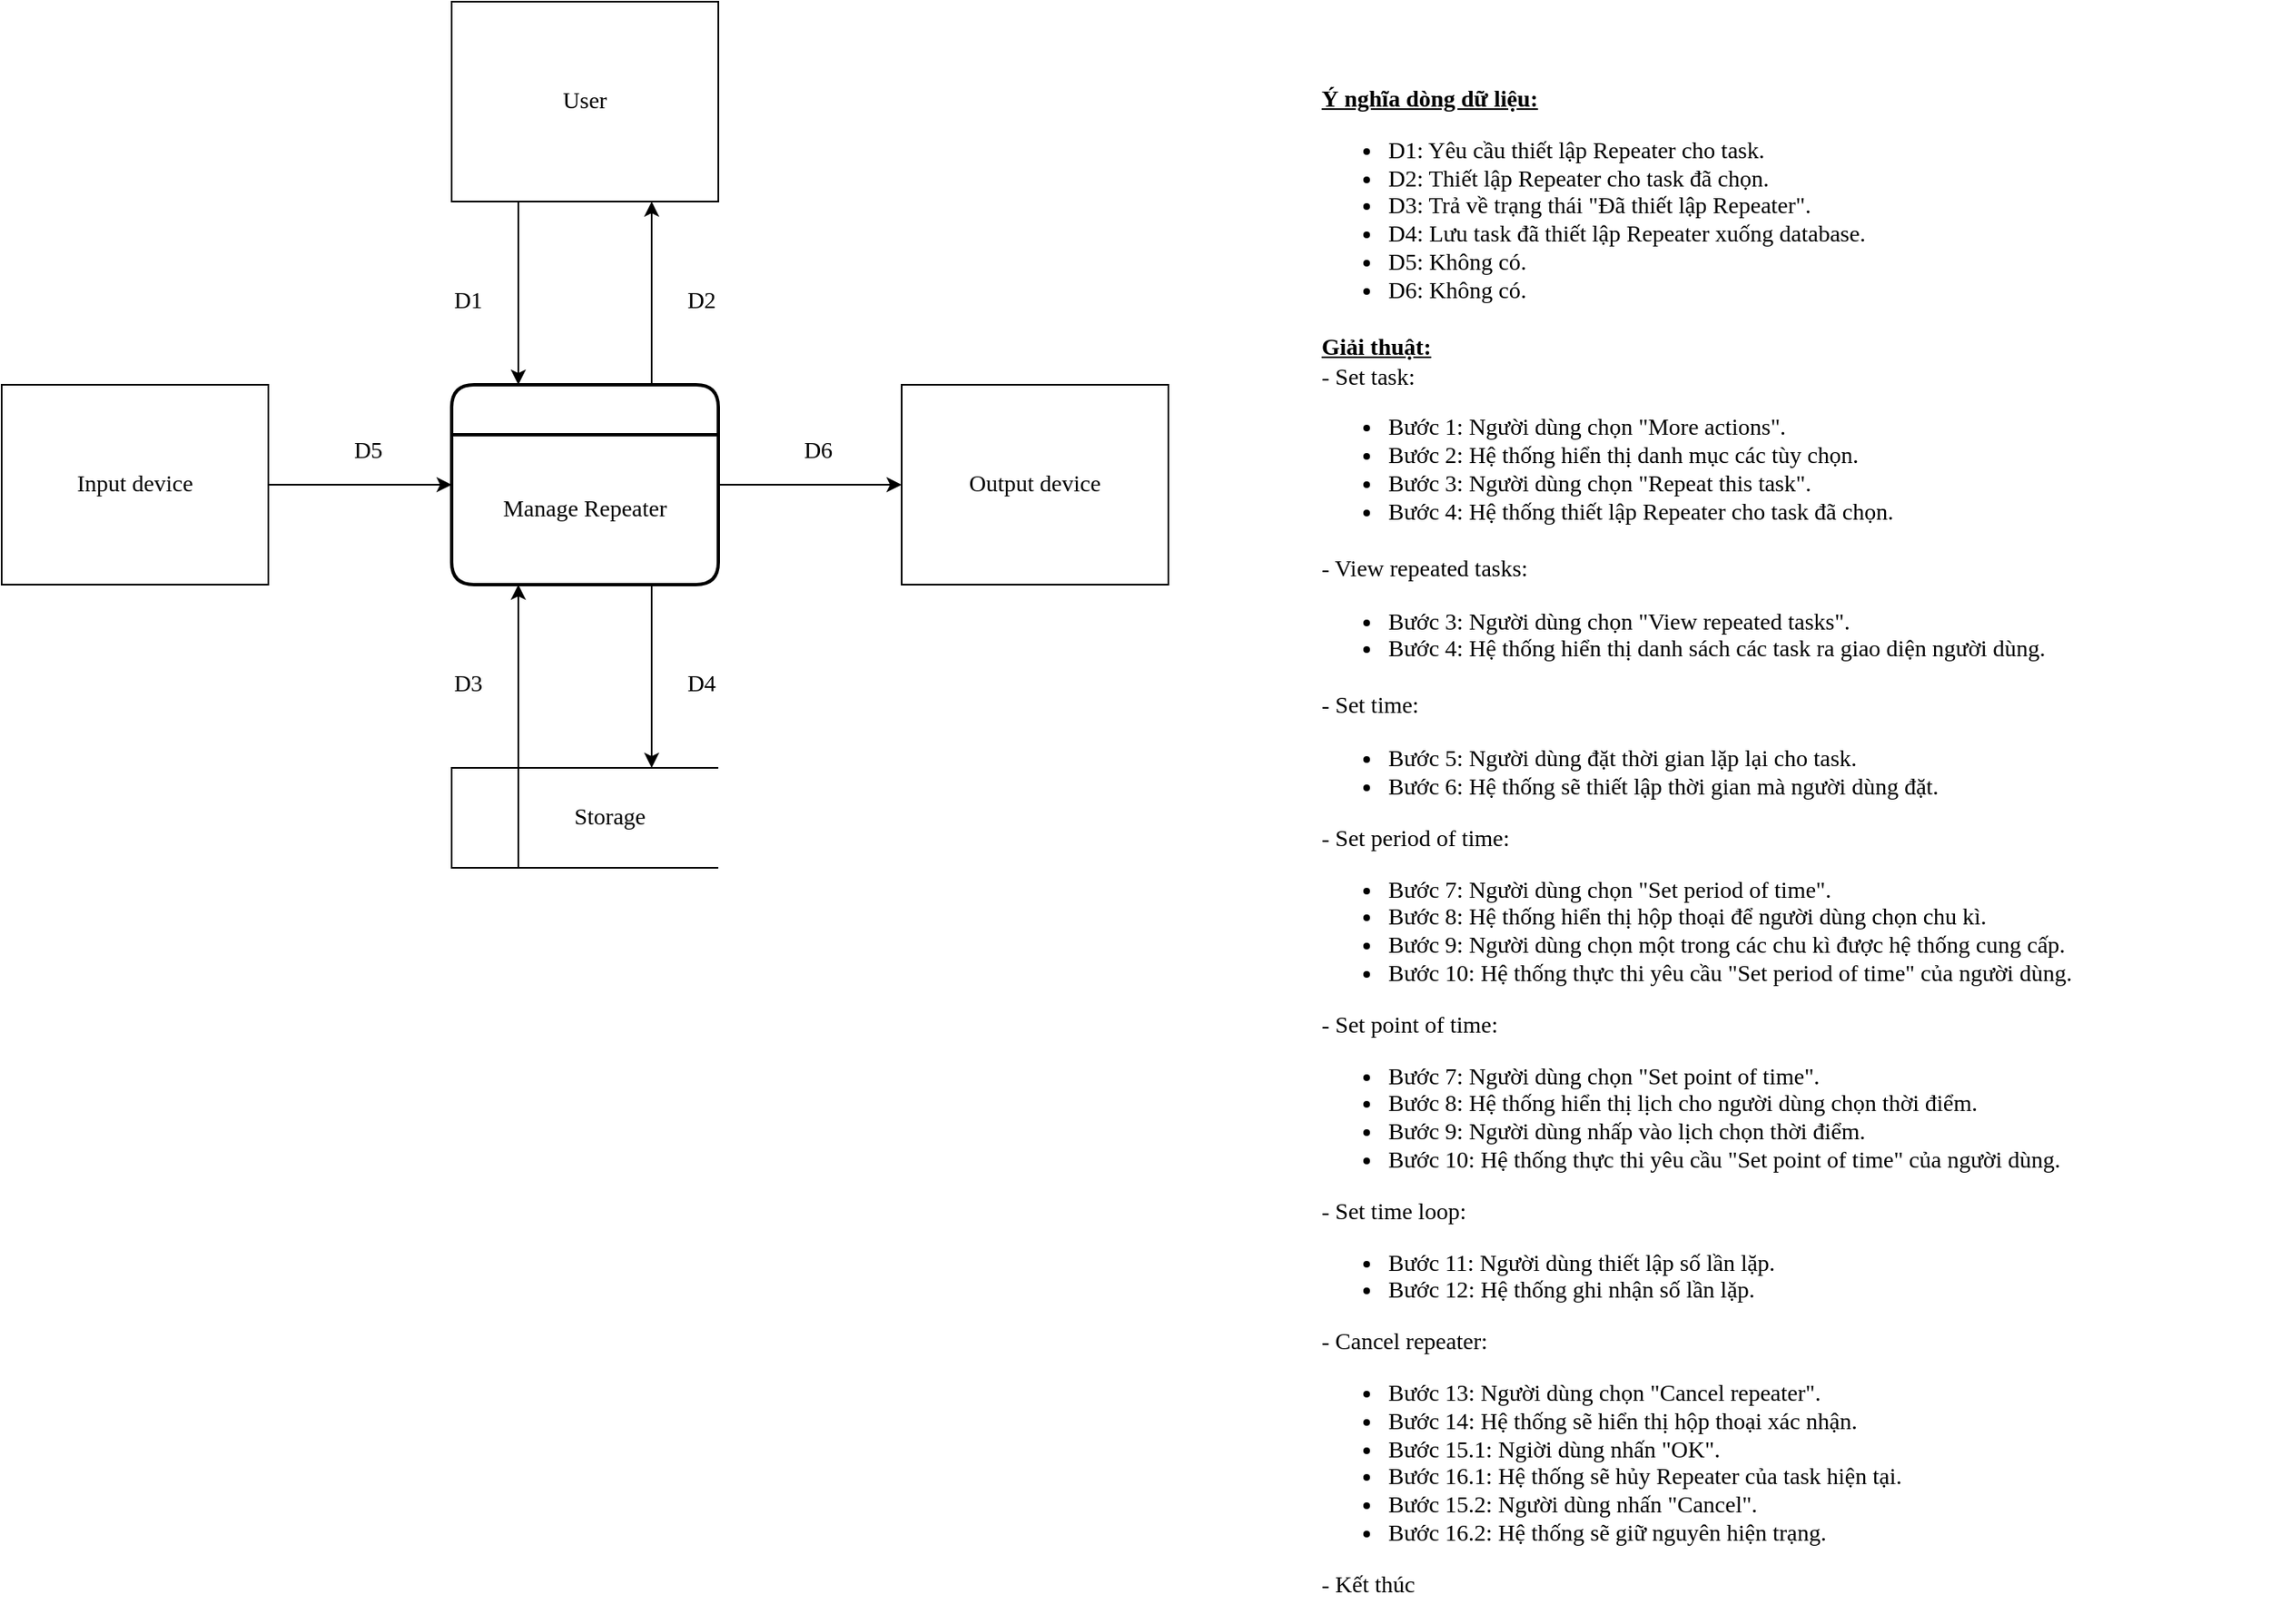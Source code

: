<mxfile version="13.9.2" type="device"><diagram id="UcAlx9LKCtfhvYg-n_RA" name="Page-1"><mxGraphModel dx="868" dy="450" grid="1" gridSize="10" guides="1" tooltips="1" connect="1" arrows="1" fold="1" page="1" pageScale="1" pageWidth="1654" pageHeight="1169" math="0" shadow="0"><root><mxCell id="0"/><mxCell id="1" parent="0"/><mxCell id="OMEu2LLnPOWpIZpawx8r-12" style="edgeStyle=orthogonalEdgeStyle;rounded=0;orthogonalLoop=1;jettySize=auto;html=1;entryX=0.25;entryY=1;entryDx=0;entryDy=0;fontFamily=Verdana;fontSize=14;" parent="1" source="FytmKhEnmk9eOU4Iz8xG-1" target="OMEu2LLnPOWpIZpawx8r-2" edge="1"><mxGeometry relative="1" as="geometry"><Array as="points"><mxPoint x="320" y="430"/><mxPoint x="320" y="430"/></Array></mxGeometry></mxCell><mxCell id="FytmKhEnmk9eOU4Iz8xG-1" value="" style="strokeWidth=1;html=1;shape=mxgraph.flowchart.annotation_1;align=left;pointerEvents=1;fontFamily=Verdana;fontSize=14;" parent="1" vertex="1"><mxGeometry x="280" y="470" width="160" height="60" as="geometry"/></mxCell><mxCell id="OMEu2LLnPOWpIZpawx8r-3" style="edgeStyle=orthogonalEdgeStyle;rounded=0;orthogonalLoop=1;jettySize=auto;html=1;entryX=0;entryY=0.5;entryDx=0;entryDy=0;fontFamily=Verdana;fontSize=14;" parent="1" source="FytmKhEnmk9eOU4Iz8xG-3" target="FytmKhEnmk9eOU4Iz8xG-4" edge="1"><mxGeometry relative="1" as="geometry"/></mxCell><mxCell id="FytmKhEnmk9eOU4Iz8xG-3" value="Input device" style="rounded=0;whiteSpace=wrap;html=1;fontFamily=Verdana;fontSize=14;" parent="1" vertex="1"><mxGeometry x="10" y="240" width="160" height="120" as="geometry"/></mxCell><mxCell id="OMEu2LLnPOWpIZpawx8r-5" style="edgeStyle=orthogonalEdgeStyle;rounded=0;orthogonalLoop=1;jettySize=auto;html=1;entryX=0;entryY=0.5;entryDx=0;entryDy=0;fontFamily=Verdana;fontSize=14;" parent="1" source="FytmKhEnmk9eOU4Iz8xG-4" target="FytmKhEnmk9eOU4Iz8xG-14" edge="1"><mxGeometry relative="1" as="geometry"/></mxCell><mxCell id="OMEu2LLnPOWpIZpawx8r-7" style="edgeStyle=orthogonalEdgeStyle;rounded=0;orthogonalLoop=1;jettySize=auto;html=1;exitX=0.75;exitY=0;exitDx=0;exitDy=0;entryX=0.75;entryY=1;entryDx=0;entryDy=0;fontFamily=Verdana;fontSize=14;" parent="1" source="FytmKhEnmk9eOU4Iz8xG-4" target="FytmKhEnmk9eOU4Iz8xG-12" edge="1"><mxGeometry relative="1" as="geometry"/></mxCell><mxCell id="FytmKhEnmk9eOU4Iz8xG-4" value="" style="swimlane;childLayout=stackLayout;horizontal=1;startSize=30;horizontalStack=0;rounded=1;fontSize=14;fontStyle=0;strokeWidth=2;resizeParent=0;resizeLast=1;shadow=0;dashed=0;align=center;html=1;fontFamily=Verdana;" parent="1" vertex="1"><mxGeometry x="280" y="240" width="160" height="120" as="geometry"><mxRectangle x="160" y="200" width="50" height="30" as="alternateBounds"/></mxGeometry></mxCell><mxCell id="OMEu2LLnPOWpIZpawx8r-2" value="Manage Repeater" style="text;html=1;strokeColor=none;fillColor=none;align=center;verticalAlign=middle;whiteSpace=wrap;rounded=0;fontFamily=Verdana;fontSize=14;" parent="FytmKhEnmk9eOU4Iz8xG-4" vertex="1"><mxGeometry y="30" width="160" height="90" as="geometry"/></mxCell><mxCell id="FytmKhEnmk9eOU4Iz8xG-5" value="" style="endArrow=none;html=1;fontFamily=Verdana;fontSize=14;" parent="1" edge="1"><mxGeometry width="50" height="50" relative="1" as="geometry"><mxPoint x="320" y="530" as="sourcePoint"/><mxPoint x="320" y="470" as="targetPoint"/></mxGeometry></mxCell><mxCell id="OMEu2LLnPOWpIZpawx8r-6" style="edgeStyle=orthogonalEdgeStyle;rounded=0;orthogonalLoop=1;jettySize=auto;html=1;exitX=0.25;exitY=1;exitDx=0;exitDy=0;entryX=0.25;entryY=0;entryDx=0;entryDy=0;fontFamily=Verdana;fontSize=14;" parent="1" source="FytmKhEnmk9eOU4Iz8xG-12" target="FytmKhEnmk9eOU4Iz8xG-4" edge="1"><mxGeometry relative="1" as="geometry"/></mxCell><mxCell id="FytmKhEnmk9eOU4Iz8xG-12" value="User" style="rounded=0;whiteSpace=wrap;html=1;fontFamily=Verdana;fontSize=14;" parent="1" vertex="1"><mxGeometry x="280" y="10" width="160" height="120" as="geometry"/></mxCell><mxCell id="FytmKhEnmk9eOU4Iz8xG-14" value="Output device" style="rounded=0;whiteSpace=wrap;html=1;fontFamily=Verdana;fontSize=14;" parent="1" vertex="1"><mxGeometry x="550" y="240" width="160" height="120" as="geometry"/></mxCell><mxCell id="OMEu2LLnPOWpIZpawx8r-1" value="&lt;font style=&quot;font-size: 14px&quot;&gt;Storage&lt;/font&gt;" style="text;html=1;strokeColor=none;fillColor=none;align=center;verticalAlign=middle;whiteSpace=wrap;rounded=0;fontFamily=Verdana;fontSize=14;" parent="1" vertex="1"><mxGeometry x="340" y="490" width="70" height="20" as="geometry"/></mxCell><mxCell id="OMEu2LLnPOWpIZpawx8r-10" style="edgeStyle=orthogonalEdgeStyle;rounded=0;orthogonalLoop=1;jettySize=auto;html=1;exitX=0.75;exitY=1;exitDx=0;exitDy=0;entryX=0.75;entryY=0;entryDx=0;entryDy=0;entryPerimeter=0;fontFamily=Verdana;fontSize=14;" parent="1" source="OMEu2LLnPOWpIZpawx8r-2" target="FytmKhEnmk9eOU4Iz8xG-1" edge="1"><mxGeometry relative="1" as="geometry"/></mxCell><mxCell id="OMEu2LLnPOWpIZpawx8r-13" value="D5" style="text;html=1;strokeColor=none;fillColor=none;align=center;verticalAlign=middle;whiteSpace=wrap;rounded=0;fontFamily=Verdana;fontSize=14;" parent="1" vertex="1"><mxGeometry x="210" y="270" width="40" height="20" as="geometry"/></mxCell><mxCell id="OMEu2LLnPOWpIZpawx8r-14" value="D6" style="text;html=1;strokeColor=none;fillColor=none;align=center;verticalAlign=middle;whiteSpace=wrap;rounded=0;fontFamily=Verdana;fontSize=14;" parent="1" vertex="1"><mxGeometry x="480" y="270" width="40" height="20" as="geometry"/></mxCell><mxCell id="OMEu2LLnPOWpIZpawx8r-15" value="D3" style="text;html=1;strokeColor=none;fillColor=none;align=center;verticalAlign=middle;whiteSpace=wrap;rounded=0;fontFamily=Verdana;fontSize=14;" parent="1" vertex="1"><mxGeometry x="270" y="410" width="40" height="20" as="geometry"/></mxCell><mxCell id="OMEu2LLnPOWpIZpawx8r-16" value="D4" style="text;html=1;strokeColor=none;fillColor=none;align=center;verticalAlign=middle;whiteSpace=wrap;rounded=0;fontFamily=Verdana;fontSize=14;" parent="1" vertex="1"><mxGeometry x="410" y="410" width="40" height="20" as="geometry"/></mxCell><mxCell id="OMEu2LLnPOWpIZpawx8r-17" value="D2" style="text;html=1;strokeColor=none;fillColor=none;align=center;verticalAlign=middle;whiteSpace=wrap;rounded=0;fontFamily=Verdana;fontSize=14;" parent="1" vertex="1"><mxGeometry x="410" y="180" width="40" height="20" as="geometry"/></mxCell><mxCell id="OMEu2LLnPOWpIZpawx8r-18" value="D1" style="text;html=1;strokeColor=none;fillColor=none;align=center;verticalAlign=middle;whiteSpace=wrap;rounded=0;fontFamily=Verdana;fontSize=14;" parent="1" vertex="1"><mxGeometry x="270" y="180" width="40" height="20" as="geometry"/></mxCell><mxCell id="OMEu2LLnPOWpIZpawx8r-21" value="&lt;p style=&quot;line-height: 120%&quot;&gt;&lt;/p&gt;&lt;blockquote style=&quot;text-align: justify ; margin: 0px 0px 0px 40px ; border: none ; padding: 0px&quot;&gt;&lt;u&gt;&lt;b style=&quot;line-height: 120%&quot;&gt;Ý nghĩa dòng dữ liệu:&lt;/b&gt;&lt;/u&gt;&lt;/blockquote&gt;&lt;blockquote style=&quot;text-align: justify ; margin: 0px 0px 0px 40px ; border: none ; padding: 0px ; line-height: 150%&quot;&gt;&lt;ul&gt;&lt;li style=&quot;line-height: 120%&quot;&gt;D1: Yêu cầu thiết lập Repeater cho task.&lt;/li&gt;&lt;li style=&quot;line-height: 120%&quot;&gt;D2: Thiết lập Repeater cho task đã chọn.&lt;/li&gt;&lt;li style=&quot;line-height: 120%&quot;&gt;D3: Trả về trạng thái &quot;Đã thiết lập Repeater&quot;.&lt;/li&gt;&lt;li style=&quot;line-height: 120%&quot;&gt;D4: Lưu task đã thiết lập Repeater xuống database.&lt;/li&gt;&lt;li style=&quot;line-height: 120%&quot;&gt;D5: Không có.&lt;/li&gt;&lt;li style=&quot;line-height: 120%&quot;&gt;D6: Không có.&lt;/li&gt;&lt;/ul&gt;&lt;/blockquote&gt;&lt;blockquote style=&quot;text-align: justify ; margin: 0px 0px 0px 40px ; border: none ; padding: 0px ; line-height: 150%&quot;&gt;&lt;b&gt;&lt;u style=&quot;line-height: 120%&quot;&gt;Giải thuật:&lt;/u&gt;&lt;/b&gt;&lt;/blockquote&gt;&lt;blockquote style=&quot;text-align: justify ; margin: 0px 0px 0px 40px ; border: none ; padding: 0px ; line-height: 120%&quot;&gt;- Set task:&lt;/blockquote&gt;&lt;blockquote style=&quot;text-align: justify ; margin: 0px 0px 0px 40px ; border: none ; padding: 0px ; line-height: 150%&quot;&gt;&lt;ul&gt;&lt;li style=&quot;line-height: 120%&quot;&gt;Bước 1: Người dùng chọn &quot;More actions&quot;.&lt;/li&gt;&lt;li style=&quot;line-height: 120%&quot;&gt;Bước 2: Hệ thống hiển thị danh mục các tùy chọn.&lt;/li&gt;&lt;li style=&quot;line-height: 16.8px&quot;&gt;Bước 3: Người dùng chọn &quot;Repeat this task&quot;.&lt;/li&gt;&lt;li style=&quot;line-height: 16.8px&quot;&gt;Bước 4:&amp;nbsp;Hệ thống thiết lập Repeater cho task đã chọn.&lt;/li&gt;&lt;/ul&gt;&lt;div&gt;- View repeated tasks:&lt;/div&gt;&lt;div&gt;&lt;ul&gt;&lt;li style=&quot;line-height: 16.8px&quot;&gt;Bước 3: Người dùng chọn &quot;View repeated tasks&quot;.&lt;/li&gt;&lt;li style=&quot;line-height: 16.8px&quot;&gt;Bước 4:&amp;nbsp;Hệ thống hiển thị danh sách các task ra giao diện người dùng.&lt;/li&gt;&lt;/ul&gt;&lt;/div&gt;&lt;div&gt;- Set time:&lt;/div&gt;&lt;ul&gt;&lt;li style=&quot;line-height: 120%&quot;&gt;Bước 5:&amp;nbsp;Người dùng đặt thời gian lặp lại cho task.&lt;/li&gt;&lt;li style=&quot;line-height: 120%&quot;&gt;Bước 6:&amp;nbsp;Hệ thống sẽ thiết lập thời gian mà người dùng đặt.&lt;/li&gt;&lt;/ul&gt;&lt;/blockquote&gt;&lt;blockquote style=&quot;text-align: justify ; margin: 0px 0px 0px 40px ; border: none ; padding: 0px ; line-height: 120%&quot;&gt;- Set period of time:&lt;/blockquote&gt;&lt;blockquote style=&quot;text-align: justify ; margin: 0px 0px 0px 40px ; border: none ; padding: 0px ; line-height: 120%&quot;&gt;&lt;ul&gt;&lt;li&gt;Bước 7:&amp;nbsp;Người dùng chọn &quot;Set period of time&quot;.&lt;/li&gt;&lt;li&gt;Bước 8:&amp;nbsp;Hệ thống hiển thị hộp thoại để người dùng chọn chu kì.&lt;/li&gt;&lt;li&gt;Bước 9:&amp;nbsp;Người dùng chọn một trong các chu kì được hệ thống cung cấp.&lt;/li&gt;&lt;li&gt;Bước 10:&amp;nbsp;Hệ thống thực thi yêu cầu &quot;Set period of time&quot; của người dùng.&lt;/li&gt;&lt;/ul&gt;&lt;div&gt;- Set point of time:&lt;/div&gt;&lt;div&gt;&lt;ul&gt;&lt;li&gt;Bước 7:&amp;nbsp;Người dùng chọn &quot;Set point of time&quot;.&lt;/li&gt;&lt;li&gt;Bước 8:&amp;nbsp;Hệ thống hiển thị lịch cho người dùng chọn thời điểm.&lt;/li&gt;&lt;li&gt;Bước 9:&amp;nbsp;Người dùng nhấp vào lịch chọn thời điểm.&lt;/li&gt;&lt;li&gt;Bước 10:&amp;nbsp;Hệ thống thực thi yêu cầu &quot;Set point of time&quot; của người dùng.&lt;/li&gt;&lt;/ul&gt;&lt;div&gt;- Set time loop:&lt;/div&gt;&lt;div&gt;&lt;ul&gt;&lt;li&gt;Bước 11: Người dùng thiết lập số lần lặp.&lt;/li&gt;&lt;li&gt;Bước 12: Hệ thống ghi nhận số lần lặp.&lt;/li&gt;&lt;/ul&gt;&lt;/div&gt;&lt;div&gt;- Cancel repeater:&lt;/div&gt;&lt;/div&gt;&lt;div&gt;&lt;ul&gt;&lt;li&gt;Bước 13: Người dùng chọn &quot;Cancel repeater&quot;.&lt;/li&gt;&lt;li&gt;Bước 14:&amp;nbsp;Hệ thống sẽ hiển thị hộp thoại xác nhận.&lt;/li&gt;&lt;li&gt;Bước 15.1:&amp;nbsp;Ngiời dùng nhấn &quot;OK&quot;.&lt;/li&gt;&lt;li&gt;Bước 16.1:&amp;nbsp;Hệ thống sẽ hủy Repeater của task hiện tại.&lt;/li&gt;&lt;li&gt;Bước 15.2: Người dùng nhấn &quot;Cancel&quot;.&lt;/li&gt;&lt;li&gt;Bước 16.2:&amp;nbsp;Hệ thống sẽ giữ nguyên hiện trạng.&lt;/li&gt;&lt;/ul&gt;&lt;div&gt;- Kết thúc&lt;/div&gt;&lt;/div&gt;&lt;/blockquote&gt;&lt;p&gt;&lt;/p&gt;" style="text;html=1;strokeColor=none;fillColor=none;align=left;verticalAlign=top;whiteSpace=wrap;rounded=0;fontFamily=Verdana;fontSize=14;spacing=2;spacingTop=0;" parent="1" vertex="1"><mxGeometry x="760" y="40" width="610" height="910" as="geometry"/></mxCell></root></mxGraphModel></diagram></mxfile>